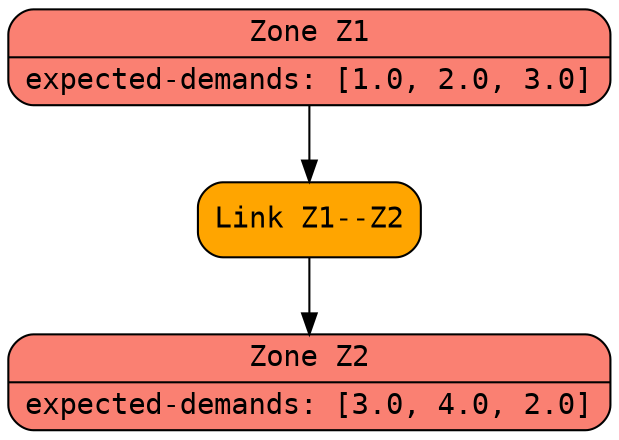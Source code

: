 digraph {
  // Nodes
  node [shape=Mrecord, style=filled, fillcolor=orange, fontname=courier];
  "link_Z1--Z2" [label="{ Link Z1--Z2 }"];
  node [shape=Mrecord, style=filled, fillcolor=salmon, fontname=courier];
  "zone_Z1" [label="{ Zone Z1 | expected-demands: [1.0, 2.0, 3.0] }"];
  node [shape=Mrecord, style=filled, fillcolor=salmon, fontname=courier];
  "zone_Z2" [label="{ Zone Z2 | expected-demands: [3.0, 4.0, 2.0] }"];

  // Relations
  "zone_Z1" -> "link_Z1--Z2";
  "link_Z1--Z2" -> "zone_Z2";
}

